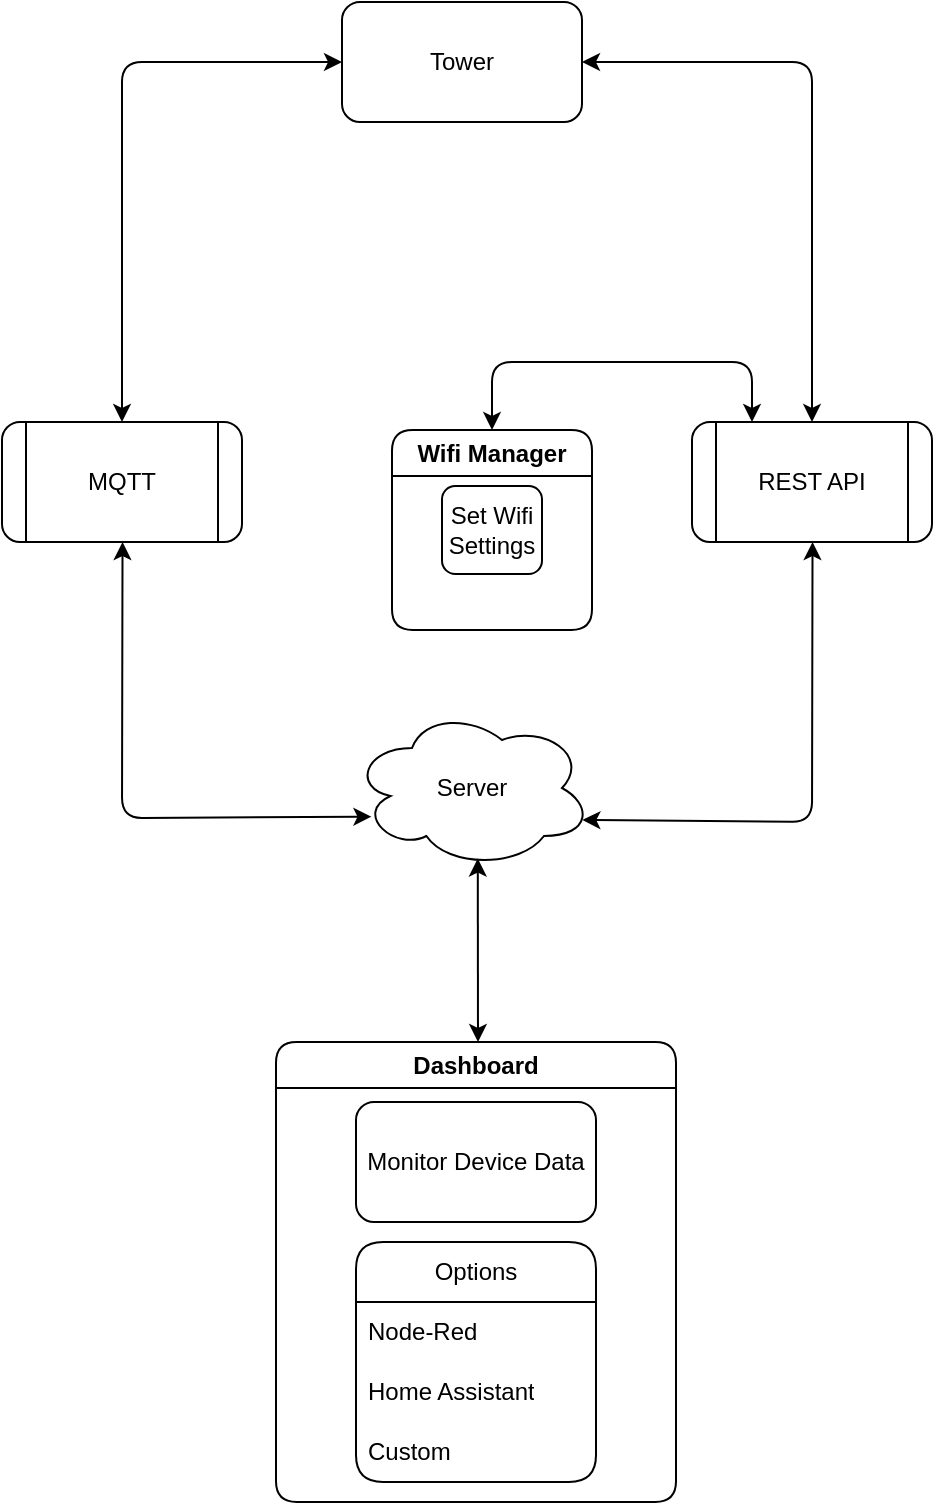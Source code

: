 <mxfile version="12.2.4" pages="3"><diagram id="2un_Dxcg0y_kep0SMkIZ" name="Network"><mxGraphModel dx="751" dy="467" grid="1" gridSize="10" guides="1" tooltips="1" connect="1" arrows="1" fold="1" page="1" pageScale="1" pageWidth="1169" pageHeight="827" math="0" shadow="0"><root><mxCell id="0"/><mxCell id="1" parent="0"/><mxCell id="2" value="Tower" style="rounded=1;whiteSpace=wrap;html=1;" parent="1" vertex="1"><mxGeometry x="483" y="60" width="120" height="60" as="geometry"/></mxCell><mxCell id="3" value="Server" style="ellipse;shape=cloud;whiteSpace=wrap;html=1;rounded=1;" parent="1" vertex="1"><mxGeometry x="488" y="413" width="120" height="80" as="geometry"/></mxCell><mxCell id="4" value="MQTT" style="shape=process;whiteSpace=wrap;html=1;backgroundOutline=1;rounded=1;" parent="1" vertex="1"><mxGeometry x="313" y="270" width="120" height="60" as="geometry"/></mxCell><mxCell id="7" value="Dashboard" style="swimlane;whiteSpace=wrap;html=1;startSize=23;rounded=1;" parent="1" vertex="1"><mxGeometry x="450" y="580" width="200" height="230" as="geometry"/></mxCell><mxCell id="zSIab7UuZpkNHue7BMaE-23" value="Monitor Device Data" style="whiteSpace=wrap;html=1;rounded=1;" parent="7" vertex="1"><mxGeometry x="40" y="30" width="120" height="60" as="geometry"/></mxCell><mxCell id="zSIab7UuZpkNHue7BMaE-24" value="Options" style="swimlane;fontStyle=0;childLayout=stackLayout;horizontal=1;startSize=30;horizontalStack=0;resizeParent=1;resizeParentMax=0;resizeLast=0;collapsible=1;marginBottom=0;whiteSpace=wrap;html=1;rounded=1;" parent="7" vertex="1"><mxGeometry x="40" y="100" width="120" height="120" as="geometry"/></mxCell><mxCell id="zSIab7UuZpkNHue7BMaE-25" value="Node-Red" style="text;strokeColor=none;fillColor=none;align=left;verticalAlign=middle;spacingLeft=4;spacingRight=4;overflow=hidden;points=[[0,0.5],[1,0.5]];portConstraint=eastwest;rotatable=0;whiteSpace=wrap;html=1;rounded=1;" parent="zSIab7UuZpkNHue7BMaE-24" vertex="1"><mxGeometry y="30" width="120" height="30" as="geometry"/></mxCell><mxCell id="zSIab7UuZpkNHue7BMaE-26" value="Home Assistant" style="text;strokeColor=none;fillColor=none;align=left;verticalAlign=middle;spacingLeft=4;spacingRight=4;overflow=hidden;points=[[0,0.5],[1,0.5]];portConstraint=eastwest;rotatable=0;whiteSpace=wrap;html=1;rounded=1;" parent="zSIab7UuZpkNHue7BMaE-24" vertex="1"><mxGeometry y="60" width="120" height="30" as="geometry"/></mxCell><mxCell id="zSIab7UuZpkNHue7BMaE-27" value="Custom" style="text;strokeColor=none;fillColor=none;align=left;verticalAlign=middle;spacingLeft=4;spacingRight=4;overflow=hidden;points=[[0,0.5],[1,0.5]];portConstraint=eastwest;rotatable=0;whiteSpace=wrap;html=1;rounded=1;" parent="zSIab7UuZpkNHue7BMaE-24" vertex="1"><mxGeometry y="90" width="120" height="30" as="geometry"/></mxCell><mxCell id="10" value="" style="endArrow=classic;startArrow=classic;html=1;entryX=0;entryY=0.5;entryDx=0;entryDy=0;exitX=0.5;exitY=0;exitDx=0;exitDy=0;" parent="1" source="4" target="2" edge="1"><mxGeometry width="50" height="50" relative="1" as="geometry"><mxPoint x="188" y="320" as="sourcePoint"/><mxPoint x="238" y="270" as="targetPoint"/><Array as="points"><mxPoint x="373" y="90"/></Array></mxGeometry></mxCell><mxCell id="17" value="REST API" style="shape=process;whiteSpace=wrap;html=1;backgroundOutline=1;rounded=1;" parent="1" vertex="1"><mxGeometry x="658" y="270" width="120" height="60" as="geometry"/></mxCell><mxCell id="19" value="" style="endArrow=classic;startArrow=classic;html=1;entryX=1;entryY=0.5;entryDx=0;entryDy=0;exitX=0.5;exitY=0;exitDx=0;exitDy=0;" parent="1" source="17" target="2" edge="1"><mxGeometry width="50" height="50" relative="1" as="geometry"><mxPoint x="533" y="330" as="sourcePoint"/><mxPoint x="828" y="100" as="targetPoint"/><Array as="points"><mxPoint x="718" y="90"/></Array></mxGeometry></mxCell><mxCell id="zSIab7UuZpkNHue7BMaE-20" value="Wifi Manager" style="swimlane;whiteSpace=wrap;html=1;rounded=1;" parent="1" vertex="1"><mxGeometry x="508" y="274" width="100" height="100" as="geometry"/></mxCell><mxCell id="zSIab7UuZpkNHue7BMaE-22" value="Set Wifi Settings" style="whiteSpace=wrap;html=1;rounded=1;" parent="zSIab7UuZpkNHue7BMaE-20" vertex="1"><mxGeometry x="25" y="28" width="50" height="44" as="geometry"/></mxCell><mxCell id="zSIab7UuZpkNHue7BMaE-21" value="" style="endArrow=classic;startArrow=classic;html=1;rounded=1;entryX=0.25;entryY=0;entryDx=0;entryDy=0;exitX=0.5;exitY=0;exitDx=0;exitDy=0;" parent="1" source="zSIab7UuZpkNHue7BMaE-20" target="17" edge="1"><mxGeometry width="50" height="50" relative="1" as="geometry"><mxPoint x="550" y="240" as="sourcePoint"/><mxPoint x="670" y="240" as="targetPoint"/><Array as="points"><mxPoint x="558" y="240"/><mxPoint x="688" y="240"/></Array></mxGeometry></mxCell><mxCell id="zSIab7UuZpkNHue7BMaE-28" value="" style="endArrow=classic;startArrow=classic;html=1;rounded=1;entryX=0.524;entryY=0.941;entryDx=0;entryDy=0;entryPerimeter=0;" parent="1" target="3" edge="1"><mxGeometry width="50" height="50" relative="1" as="geometry"><mxPoint x="551" y="580" as="sourcePoint"/><mxPoint x="560" y="500" as="targetPoint"/></mxGeometry></mxCell><mxCell id="zSIab7UuZpkNHue7BMaE-29" value="" style="endArrow=classic;startArrow=classic;html=1;rounded=1;entryX=0.524;entryY=0.941;entryDx=0;entryDy=0;entryPerimeter=0;exitX=0.081;exitY=0.679;exitDx=0;exitDy=0;exitPerimeter=0;" parent="1" source="3" edge="1"><mxGeometry width="50" height="50" relative="1" as="geometry"><mxPoint x="373" y="480" as="sourcePoint"/><mxPoint x="373.26" y="330" as="targetPoint"/><Array as="points"><mxPoint x="373" y="468"/></Array></mxGeometry></mxCell><mxCell id="zSIab7UuZpkNHue7BMaE-30" value="" style="endArrow=classic;startArrow=classic;html=1;rounded=1;entryX=0.524;entryY=0.941;entryDx=0;entryDy=0;entryPerimeter=0;exitX=0.96;exitY=0.7;exitDx=0;exitDy=0;exitPerimeter=0;" parent="1" source="3" edge="1"><mxGeometry width="50" height="50" relative="1" as="geometry"><mxPoint x="718" y="480" as="sourcePoint"/><mxPoint x="718.26" y="330" as="targetPoint"/><Array as="points"><mxPoint x="718" y="470"/></Array></mxGeometry></mxCell></root></mxGraphModel></diagram><diagram id="wd3Al9DiE81tF2mSuAt9" name="IO"><mxGraphModel dx="751" dy="467" grid="1" gridSize="10" guides="1" tooltips="1" connect="1" arrows="1" fold="1" page="1" pageScale="1" pageWidth="1100" pageHeight="850" math="0" shadow="0"><root><mxCell id="0"/><mxCell id="1" parent="0"/><mxCell id="jhR8D6qrNClq47DeimPQ-1" value="Tower" style="rounded=1;whiteSpace=wrap;html=1;" parent="1" vertex="1"><mxGeometry x="487" y="50" width="120" height="60" as="geometry"/></mxCell><mxCell id="jhR8D6qrNClq47DeimPQ-2" value="I2C" style="strokeWidth=2;strokeColor=#000000;dashed=0;align=center;html=1;fontSize=8;shape=mxgraph.eip.messageChannel;direction=north;" parent="1" vertex="1"><mxGeometry x="370" y="120" width="30" height="120" as="geometry"/></mxCell><mxCell id="jhR8D6qrNClq47DeimPQ-3" value="" style="edgeStyle=elbowEdgeStyle;strokeWidth=2;rounded=0;endArrow=block;startArrow=block;startSize=10;endSize=10;dashed=0;html=1;strokeColor=#808080;entryX=0.25;entryY=0;entryDx=0;entryDy=0;" parent="1" target="jhR8D6qrNClq47DeimPQ-2" edge="1"><mxGeometry relative="1" as="geometry"><mxPoint x="280" y="210" as="sourcePoint"/><mxPoint x="360" y="220" as="targetPoint"/><Array as="points"><mxPoint x="350" y="260"/><mxPoint x="350" y="240"/></Array></mxGeometry></mxCell><mxCell id="jhR8D6qrNClq47DeimPQ-4" value="" style="edgeStyle=elbowEdgeStyle;strokeWidth=2;rounded=0;endArrow=block;startArrow=block;startSize=10;endSize=10;dashed=0;html=1;strokeColor=#808080;" parent="1" target="jhR8D6qrNClq47DeimPQ-2" edge="1"><mxGeometry relative="1" as="geometry"><mxPoint x="280" y="180" as="sourcePoint"/></mxGeometry></mxCell><mxCell id="jhR8D6qrNClq47DeimPQ-5" value="" style="edgeStyle=elbowEdgeStyle;strokeWidth=2;rounded=0;endArrow=block;startArrow=block;startSize=10;endSize=10;dashed=0;html=1;strokeColor=#808080;entryX=0.75;entryY=0;entryDx=0;entryDy=0;" parent="1" target="jhR8D6qrNClq47DeimPQ-2" edge="1"><mxGeometry relative="1" as="geometry"><mxPoint x="280" y="150" as="sourcePoint"/><mxPoint x="330" y="140" as="targetPoint"/><Array as="points"><mxPoint x="310" y="140"/></Array></mxGeometry></mxCell><mxCell id="jhR8D6qrNClq47DeimPQ-6" value="" style="edgeStyle=elbowEdgeStyle;strokeWidth=2;rounded=0;endArrow=block;startArrow=block;startSize=10;endSize=10;dashed=0;html=1;strokeColor=#808080;exitX=0;exitY=0.5;exitDx=0;exitDy=0;" parent="1" source="jhR8D6qrNClq47DeimPQ-1" target="jhR8D6qrNClq47DeimPQ-2" edge="1"><mxGeometry relative="1" as="geometry"><mxPoint x="480" y="180" as="sourcePoint"/><Array as="points"><mxPoint x="460" y="180"/></Array></mxGeometry></mxCell><mxCell id="jhR8D6qrNClq47DeimPQ-12" value="Analogue" style="strokeWidth=2;strokeColor=#000000;dashed=0;align=center;html=1;fontSize=8;shape=mxgraph.eip.messageChannel;direction=south;" parent="1" vertex="1"><mxGeometry x="700" y="120" width="50" height="120" as="geometry"/></mxCell><mxCell id="jhR8D6qrNClq47DeimPQ-16" value="" style="edgeStyle=elbowEdgeStyle;strokeWidth=2;rounded=0;endArrow=block;startArrow=block;startSize=10;endSize=10;dashed=0;html=1;strokeColor=#808080;exitX=1;exitY=0.5;exitDx=0;exitDy=0;entryX=0.5;entryY=1;entryDx=0;entryDy=0;" parent="1" source="jhR8D6qrNClq47DeimPQ-1" target="jhR8D6qrNClq47DeimPQ-12" edge="1"><mxGeometry relative="1" as="geometry"><mxPoint x="593" y="180" as="sourcePoint"/><mxPoint x="660" y="90.143" as="targetPoint"/><Array as="points"><mxPoint x="640" y="130"/></Array></mxGeometry></mxCell><mxCell id="jhR8D6qrNClq47DeimPQ-17" value="" style="edgeStyle=elbowEdgeStyle;strokeWidth=2;rounded=0;endArrow=block;startArrow=block;startSize=10;endSize=10;dashed=0;html=1;strokeColor=#808080;exitX=0.75;exitY=0;exitDx=0;exitDy=0;" parent="1" source="jhR8D6qrNClq47DeimPQ-12" edge="1"><mxGeometry relative="1" as="geometry"><mxPoint x="760" y="210" as="sourcePoint"/><mxPoint x="840" y="210" as="targetPoint"/><Array as="points"><mxPoint x="820" y="259.5"/><mxPoint x="820" y="239.5"/></Array></mxGeometry></mxCell><mxCell id="jhR8D6qrNClq47DeimPQ-18" value="" style="edgeStyle=elbowEdgeStyle;strokeWidth=2;rounded=0;endArrow=block;startArrow=block;startSize=10;endSize=10;dashed=0;html=1;strokeColor=#808080;exitX=0.5;exitY=0;exitDx=0;exitDy=0;" parent="1" source="jhR8D6qrNClq47DeimPQ-12" edge="1"><mxGeometry relative="1" as="geometry"><mxPoint x="760" y="180" as="sourcePoint"/><mxPoint x="840" y="180" as="targetPoint"/><Array as="points"><mxPoint x="795" y="190"/></Array></mxGeometry></mxCell><mxCell id="jhR8D6qrNClq47DeimPQ-19" value="" style="edgeStyle=elbowEdgeStyle;strokeWidth=2;rounded=0;endArrow=block;startArrow=block;startSize=10;endSize=10;dashed=0;html=1;strokeColor=#808080;exitX=0.25;exitY=0;exitDx=0;exitDy=0;" parent="1" source="jhR8D6qrNClq47DeimPQ-12" edge="1"><mxGeometry relative="1" as="geometry"><mxPoint x="760" y="150" as="sourcePoint"/><mxPoint x="840" y="150" as="targetPoint"/><Array as="points"><mxPoint x="780" y="139.5"/></Array></mxGeometry></mxCell></root></mxGraphModel></diagram><diagram id="Cfu8meBCDNW3P5vYDLLe" name="Logic Flow"><mxGraphModel dx="751" dy="467" grid="1" gridSize="10" guides="1" tooltips="1" connect="1" arrows="1" fold="1" page="1" pageScale="1" pageWidth="850" pageHeight="1100" math="0" shadow="0"><root><mxCell id="0wSysN5PL_nOVGv4VxvC-0"/><mxCell id="0wSysN5PL_nOVGv4VxvC-1" parent="0wSysN5PL_nOVGv4VxvC-0"/></root></mxGraphModel></diagram></mxfile>
